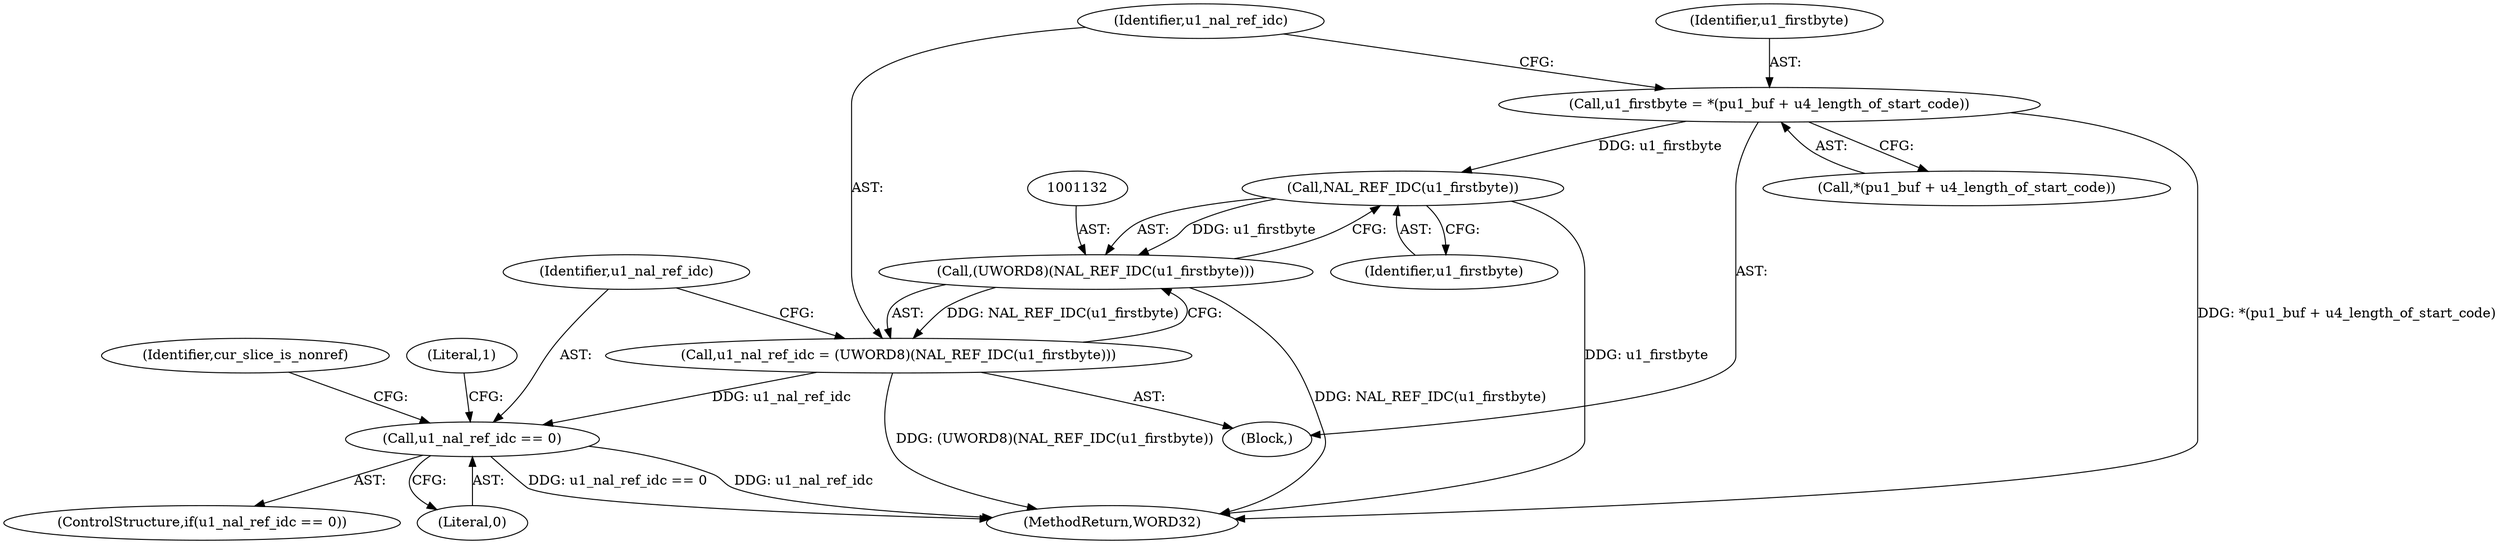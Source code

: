 digraph "0_Android_7554755536019e439433c515eeb44e701fb3bfb2@integer" {
"1001123" [label="(Call,u1_firstbyte = *(pu1_buf + u4_length_of_start_code))"];
"1001133" [label="(Call,NAL_REF_IDC(u1_firstbyte))"];
"1001131" [label="(Call,(UWORD8)(NAL_REF_IDC(u1_firstbyte)))"];
"1001129" [label="(Call,u1_nal_ref_idc = (UWORD8)(NAL_REF_IDC(u1_firstbyte)))"];
"1001136" [label="(Call,u1_nal_ref_idc == 0)"];
"1001130" [label="(Identifier,u1_nal_ref_idc)"];
"1001134" [label="(Identifier,u1_firstbyte)"];
"1001122" [label="(Block,)"];
"1001137" [label="(Identifier,u1_nal_ref_idc)"];
"1001135" [label="(ControlStructure,if(u1_nal_ref_idc == 0))"];
"1001141" [label="(Identifier,cur_slice_is_nonref)"];
"1001125" [label="(Call,*(pu1_buf + u4_length_of_start_code))"];
"1001133" [label="(Call,NAL_REF_IDC(u1_firstbyte))"];
"1001138" [label="(Literal,0)"];
"1001148" [label="(Literal,1)"];
"1001136" [label="(Call,u1_nal_ref_idc == 0)"];
"1001131" [label="(Call,(UWORD8)(NAL_REF_IDC(u1_firstbyte)))"];
"1001123" [label="(Call,u1_firstbyte = *(pu1_buf + u4_length_of_start_code))"];
"1001129" [label="(Call,u1_nal_ref_idc = (UWORD8)(NAL_REF_IDC(u1_firstbyte)))"];
"1002129" [label="(MethodReturn,WORD32)"];
"1001124" [label="(Identifier,u1_firstbyte)"];
"1001123" -> "1001122"  [label="AST: "];
"1001123" -> "1001125"  [label="CFG: "];
"1001124" -> "1001123"  [label="AST: "];
"1001125" -> "1001123"  [label="AST: "];
"1001130" -> "1001123"  [label="CFG: "];
"1001123" -> "1002129"  [label="DDG: *(pu1_buf + u4_length_of_start_code)"];
"1001123" -> "1001133"  [label="DDG: u1_firstbyte"];
"1001133" -> "1001131"  [label="AST: "];
"1001133" -> "1001134"  [label="CFG: "];
"1001134" -> "1001133"  [label="AST: "];
"1001131" -> "1001133"  [label="CFG: "];
"1001133" -> "1002129"  [label="DDG: u1_firstbyte"];
"1001133" -> "1001131"  [label="DDG: u1_firstbyte"];
"1001131" -> "1001129"  [label="AST: "];
"1001132" -> "1001131"  [label="AST: "];
"1001129" -> "1001131"  [label="CFG: "];
"1001131" -> "1002129"  [label="DDG: NAL_REF_IDC(u1_firstbyte)"];
"1001131" -> "1001129"  [label="DDG: NAL_REF_IDC(u1_firstbyte)"];
"1001129" -> "1001122"  [label="AST: "];
"1001130" -> "1001129"  [label="AST: "];
"1001137" -> "1001129"  [label="CFG: "];
"1001129" -> "1002129"  [label="DDG: (UWORD8)(NAL_REF_IDC(u1_firstbyte))"];
"1001129" -> "1001136"  [label="DDG: u1_nal_ref_idc"];
"1001136" -> "1001135"  [label="AST: "];
"1001136" -> "1001138"  [label="CFG: "];
"1001137" -> "1001136"  [label="AST: "];
"1001138" -> "1001136"  [label="AST: "];
"1001141" -> "1001136"  [label="CFG: "];
"1001148" -> "1001136"  [label="CFG: "];
"1001136" -> "1002129"  [label="DDG: u1_nal_ref_idc"];
"1001136" -> "1002129"  [label="DDG: u1_nal_ref_idc == 0"];
}
